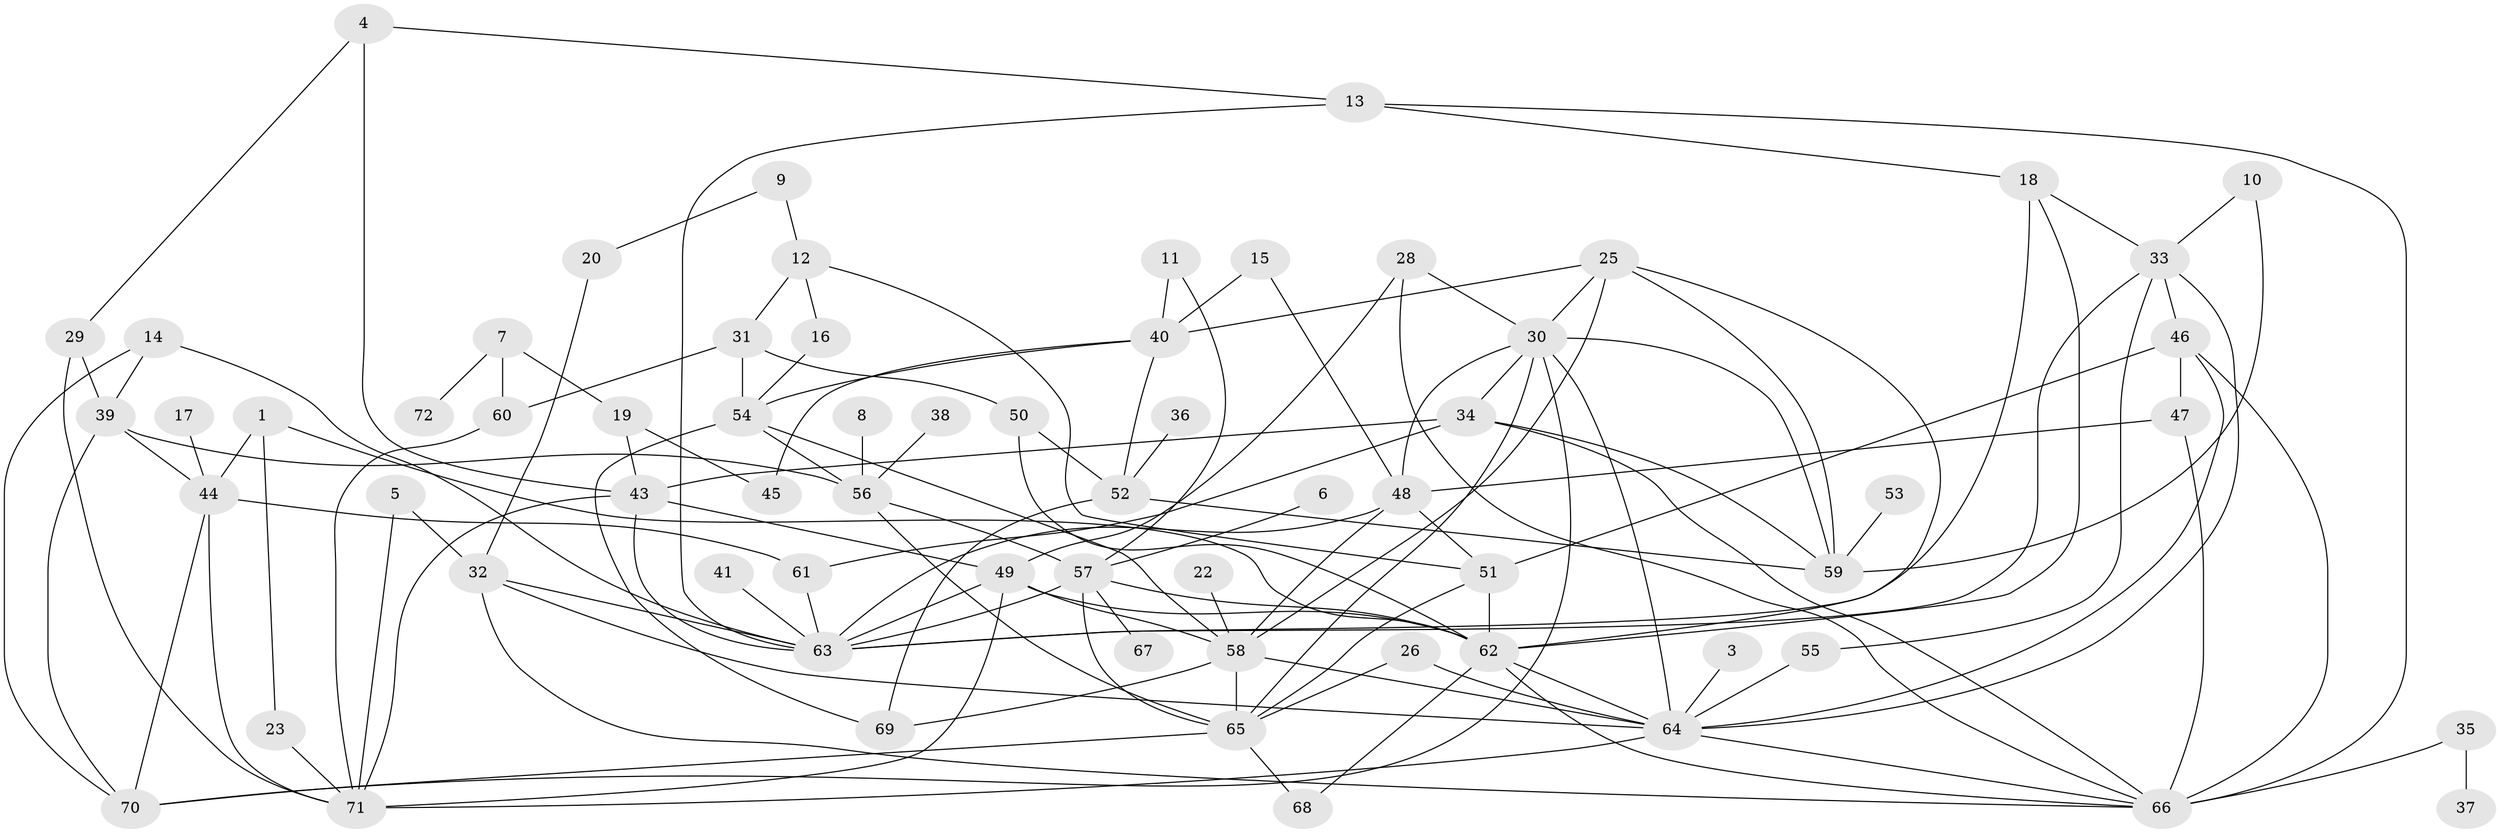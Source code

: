 // original degree distribution, {4: 0.14383561643835616, 3: 0.23972602739726026, 2: 0.2328767123287671, 5: 0.1232876712328767, 1: 0.1917808219178082, 0: 0.0273972602739726, 6: 0.0273972602739726, 9: 0.00684931506849315, 8: 0.00684931506849315}
// Generated by graph-tools (version 1.1) at 2025/25/03/09/25 03:25:16]
// undirected, 67 vertices, 132 edges
graph export_dot {
graph [start="1"]
  node [color=gray90,style=filled];
  1;
  3;
  4;
  5;
  6;
  7;
  8;
  9;
  10;
  11;
  12;
  13;
  14;
  15;
  16;
  17;
  18;
  19;
  20;
  22;
  23;
  25;
  26;
  28;
  29;
  30;
  31;
  32;
  33;
  34;
  35;
  36;
  37;
  38;
  39;
  40;
  41;
  43;
  44;
  45;
  46;
  47;
  48;
  49;
  50;
  51;
  52;
  53;
  54;
  55;
  56;
  57;
  58;
  59;
  60;
  61;
  62;
  63;
  64;
  65;
  66;
  67;
  68;
  69;
  70;
  71;
  72;
  1 -- 23 [weight=1.0];
  1 -- 44 [weight=1.0];
  1 -- 62 [weight=1.0];
  3 -- 64 [weight=1.0];
  4 -- 13 [weight=1.0];
  4 -- 29 [weight=1.0];
  4 -- 43 [weight=1.0];
  5 -- 32 [weight=1.0];
  5 -- 71 [weight=1.0];
  6 -- 57 [weight=1.0];
  7 -- 19 [weight=1.0];
  7 -- 60 [weight=1.0];
  7 -- 72 [weight=1.0];
  8 -- 56 [weight=1.0];
  9 -- 12 [weight=1.0];
  9 -- 20 [weight=1.0];
  10 -- 33 [weight=1.0];
  10 -- 59 [weight=1.0];
  11 -- 40 [weight=1.0];
  11 -- 57 [weight=1.0];
  12 -- 16 [weight=1.0];
  12 -- 31 [weight=1.0];
  12 -- 51 [weight=1.0];
  13 -- 18 [weight=1.0];
  13 -- 63 [weight=1.0];
  13 -- 66 [weight=1.0];
  14 -- 39 [weight=1.0];
  14 -- 63 [weight=1.0];
  14 -- 70 [weight=1.0];
  15 -- 40 [weight=1.0];
  15 -- 48 [weight=1.0];
  16 -- 54 [weight=1.0];
  17 -- 44 [weight=1.0];
  18 -- 33 [weight=1.0];
  18 -- 62 [weight=1.0];
  18 -- 63 [weight=1.0];
  19 -- 43 [weight=1.0];
  19 -- 45 [weight=1.0];
  20 -- 32 [weight=1.0];
  22 -- 58 [weight=1.0];
  23 -- 71 [weight=1.0];
  25 -- 30 [weight=1.0];
  25 -- 40 [weight=1.0];
  25 -- 58 [weight=1.0];
  25 -- 59 [weight=1.0];
  25 -- 62 [weight=1.0];
  26 -- 64 [weight=1.0];
  26 -- 65 [weight=1.0];
  28 -- 30 [weight=1.0];
  28 -- 49 [weight=1.0];
  28 -- 66 [weight=1.0];
  29 -- 39 [weight=1.0];
  29 -- 71 [weight=1.0];
  30 -- 34 [weight=1.0];
  30 -- 48 [weight=1.0];
  30 -- 59 [weight=1.0];
  30 -- 64 [weight=1.0];
  30 -- 65 [weight=1.0];
  30 -- 70 [weight=1.0];
  31 -- 50 [weight=1.0];
  31 -- 54 [weight=1.0];
  31 -- 60 [weight=1.0];
  32 -- 63 [weight=1.0];
  32 -- 64 [weight=1.0];
  32 -- 66 [weight=1.0];
  33 -- 46 [weight=1.0];
  33 -- 55 [weight=1.0];
  33 -- 63 [weight=1.0];
  33 -- 64 [weight=1.0];
  34 -- 43 [weight=1.0];
  34 -- 59 [weight=1.0];
  34 -- 61 [weight=1.0];
  34 -- 66 [weight=1.0];
  35 -- 37 [weight=1.0];
  35 -- 66 [weight=1.0];
  36 -- 52 [weight=1.0];
  38 -- 56 [weight=1.0];
  39 -- 44 [weight=1.0];
  39 -- 56 [weight=1.0];
  39 -- 70 [weight=1.0];
  40 -- 45 [weight=1.0];
  40 -- 52 [weight=1.0];
  40 -- 54 [weight=1.0];
  41 -- 63 [weight=1.0];
  43 -- 49 [weight=1.0];
  43 -- 63 [weight=1.0];
  43 -- 71 [weight=1.0];
  44 -- 61 [weight=1.0];
  44 -- 70 [weight=1.0];
  44 -- 71 [weight=1.0];
  46 -- 47 [weight=1.0];
  46 -- 51 [weight=1.0];
  46 -- 64 [weight=1.0];
  46 -- 66 [weight=1.0];
  47 -- 48 [weight=1.0];
  47 -- 66 [weight=1.0];
  48 -- 51 [weight=1.0];
  48 -- 58 [weight=1.0];
  48 -- 63 [weight=2.0];
  49 -- 58 [weight=1.0];
  49 -- 62 [weight=1.0];
  49 -- 63 [weight=1.0];
  49 -- 71 [weight=1.0];
  50 -- 52 [weight=1.0];
  50 -- 62 [weight=2.0];
  51 -- 62 [weight=1.0];
  51 -- 65 [weight=1.0];
  52 -- 59 [weight=1.0];
  52 -- 69 [weight=1.0];
  53 -- 59 [weight=1.0];
  54 -- 56 [weight=1.0];
  54 -- 58 [weight=1.0];
  54 -- 69 [weight=1.0];
  55 -- 64 [weight=1.0];
  56 -- 57 [weight=1.0];
  56 -- 65 [weight=1.0];
  57 -- 62 [weight=1.0];
  57 -- 63 [weight=1.0];
  57 -- 65 [weight=1.0];
  57 -- 67 [weight=1.0];
  58 -- 64 [weight=1.0];
  58 -- 65 [weight=2.0];
  58 -- 69 [weight=1.0];
  60 -- 71 [weight=1.0];
  61 -- 63 [weight=1.0];
  62 -- 64 [weight=1.0];
  62 -- 66 [weight=1.0];
  62 -- 68 [weight=1.0];
  64 -- 66 [weight=1.0];
  64 -- 71 [weight=1.0];
  65 -- 68 [weight=1.0];
  65 -- 70 [weight=1.0];
}
